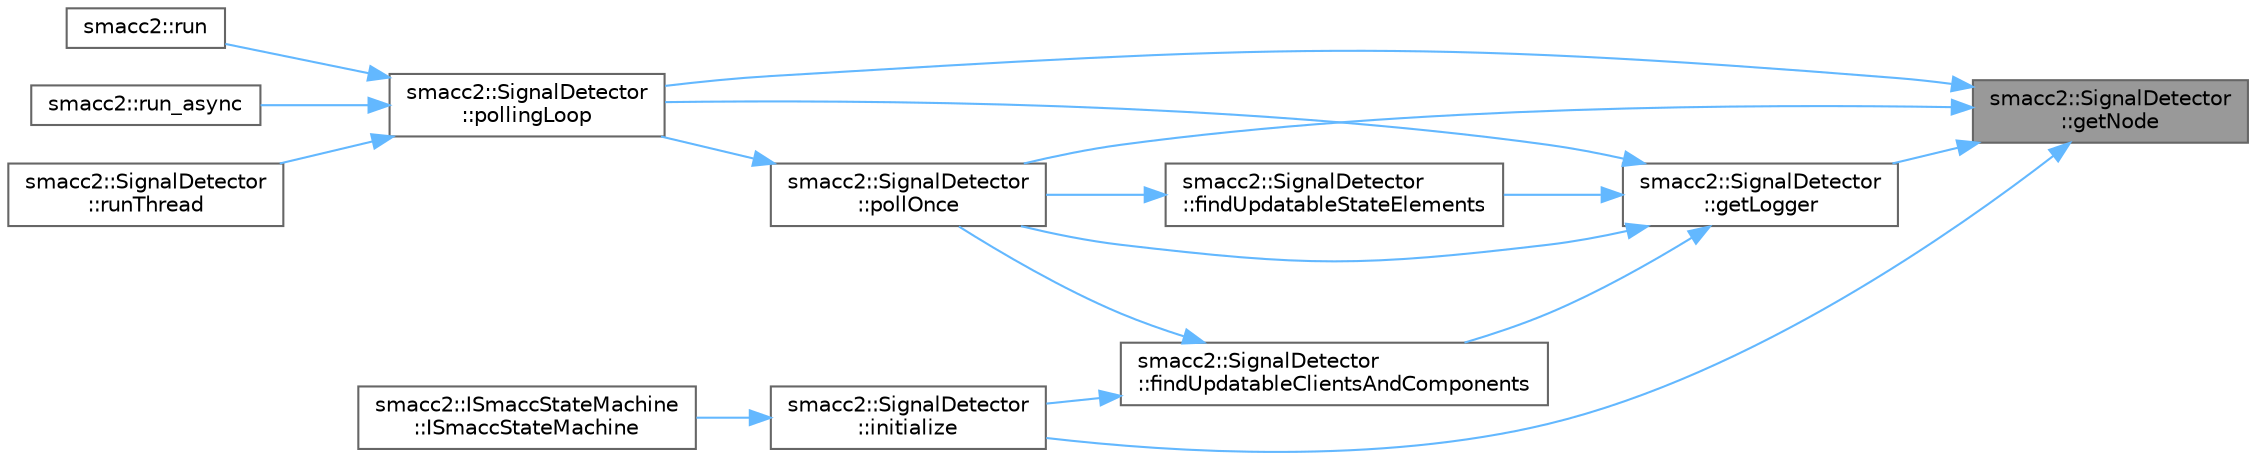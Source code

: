 digraph "smacc2::SignalDetector::getNode"
{
 // LATEX_PDF_SIZE
  bgcolor="transparent";
  edge [fontname=Helvetica,fontsize=10,labelfontname=Helvetica,labelfontsize=10];
  node [fontname=Helvetica,fontsize=10,shape=box,height=0.2,width=0.4];
  rankdir="RL";
  Node1 [label="smacc2::SignalDetector\l::getNode",height=0.2,width=0.4,color="gray40", fillcolor="grey60", style="filled", fontcolor="black",tooltip=" "];
  Node1 -> Node2 [dir="back",color="steelblue1",style="solid"];
  Node2 [label="smacc2::SignalDetector\l::getLogger",height=0.2,width=0.4,color="grey40", fillcolor="white", style="filled",URL="$classsmacc2_1_1SignalDetector.html#a97db4ee81e1e63ab67ea40775fd57302",tooltip=" "];
  Node2 -> Node3 [dir="back",color="steelblue1",style="solid"];
  Node3 [label="smacc2::SignalDetector\l::findUpdatableClientsAndComponents",height=0.2,width=0.4,color="grey40", fillcolor="white", style="filled",URL="$classsmacc2_1_1SignalDetector.html#af325def90b56dd82ab34d351f5a37a02",tooltip=" "];
  Node3 -> Node4 [dir="back",color="steelblue1",style="solid"];
  Node4 [label="smacc2::SignalDetector\l::initialize",height=0.2,width=0.4,color="grey40", fillcolor="white", style="filled",URL="$classsmacc2_1_1SignalDetector.html#a6035e4180f1f868d42902021eb41d9c6",tooltip=" "];
  Node4 -> Node5 [dir="back",color="steelblue1",style="solid"];
  Node5 [label="smacc2::ISmaccStateMachine\l::ISmaccStateMachine",height=0.2,width=0.4,color="grey40", fillcolor="white", style="filled",URL="$classsmacc2_1_1ISmaccStateMachine.html#a6dda8b4640554bdcc1ca9db937c53c3c",tooltip=" "];
  Node3 -> Node6 [dir="back",color="steelblue1",style="solid"];
  Node6 [label="smacc2::SignalDetector\l::pollOnce",height=0.2,width=0.4,color="grey40", fillcolor="white", style="filled",URL="$classsmacc2_1_1SignalDetector.html#af363cea3f8228eeb68b25ad21903dc74",tooltip=" "];
  Node6 -> Node7 [dir="back",color="steelblue1",style="solid"];
  Node7 [label="smacc2::SignalDetector\l::pollingLoop",height=0.2,width=0.4,color="grey40", fillcolor="white", style="filled",URL="$classsmacc2_1_1SignalDetector.html#a08d072feafb277794a16fe33a6dcc97e",tooltip=" "];
  Node7 -> Node8 [dir="back",color="steelblue1",style="solid"];
  Node8 [label="smacc2::run",height=0.2,width=0.4,color="grey40", fillcolor="white", style="filled",URL="$namespacesmacc2.html#a31ab447cb446b38b2f86f0e495647a8f",tooltip=" "];
  Node7 -> Node9 [dir="back",color="steelblue1",style="solid"];
  Node9 [label="smacc2::run_async",height=0.2,width=0.4,color="grey40", fillcolor="white", style="filled",URL="$namespacesmacc2.html#a6e7c3699070d3d2289556c7b14fd82bf",tooltip=" "];
  Node7 -> Node10 [dir="back",color="steelblue1",style="solid"];
  Node10 [label="smacc2::SignalDetector\l::runThread",height=0.2,width=0.4,color="grey40", fillcolor="white", style="filled",URL="$classsmacc2_1_1SignalDetector.html#a2532abcf6a11a04270ea2951b5b3a208",tooltip=" "];
  Node2 -> Node11 [dir="back",color="steelblue1",style="solid"];
  Node11 [label="smacc2::SignalDetector\l::findUpdatableStateElements",height=0.2,width=0.4,color="grey40", fillcolor="white", style="filled",URL="$classsmacc2_1_1SignalDetector.html#af12c85d2ec8747c891f7490086d2d6a2",tooltip=" "];
  Node11 -> Node6 [dir="back",color="steelblue1",style="solid"];
  Node2 -> Node7 [dir="back",color="steelblue1",style="solid"];
  Node2 -> Node6 [dir="back",color="steelblue1",style="solid"];
  Node1 -> Node4 [dir="back",color="steelblue1",style="solid"];
  Node1 -> Node7 [dir="back",color="steelblue1",style="solid"];
  Node1 -> Node6 [dir="back",color="steelblue1",style="solid"];
}
